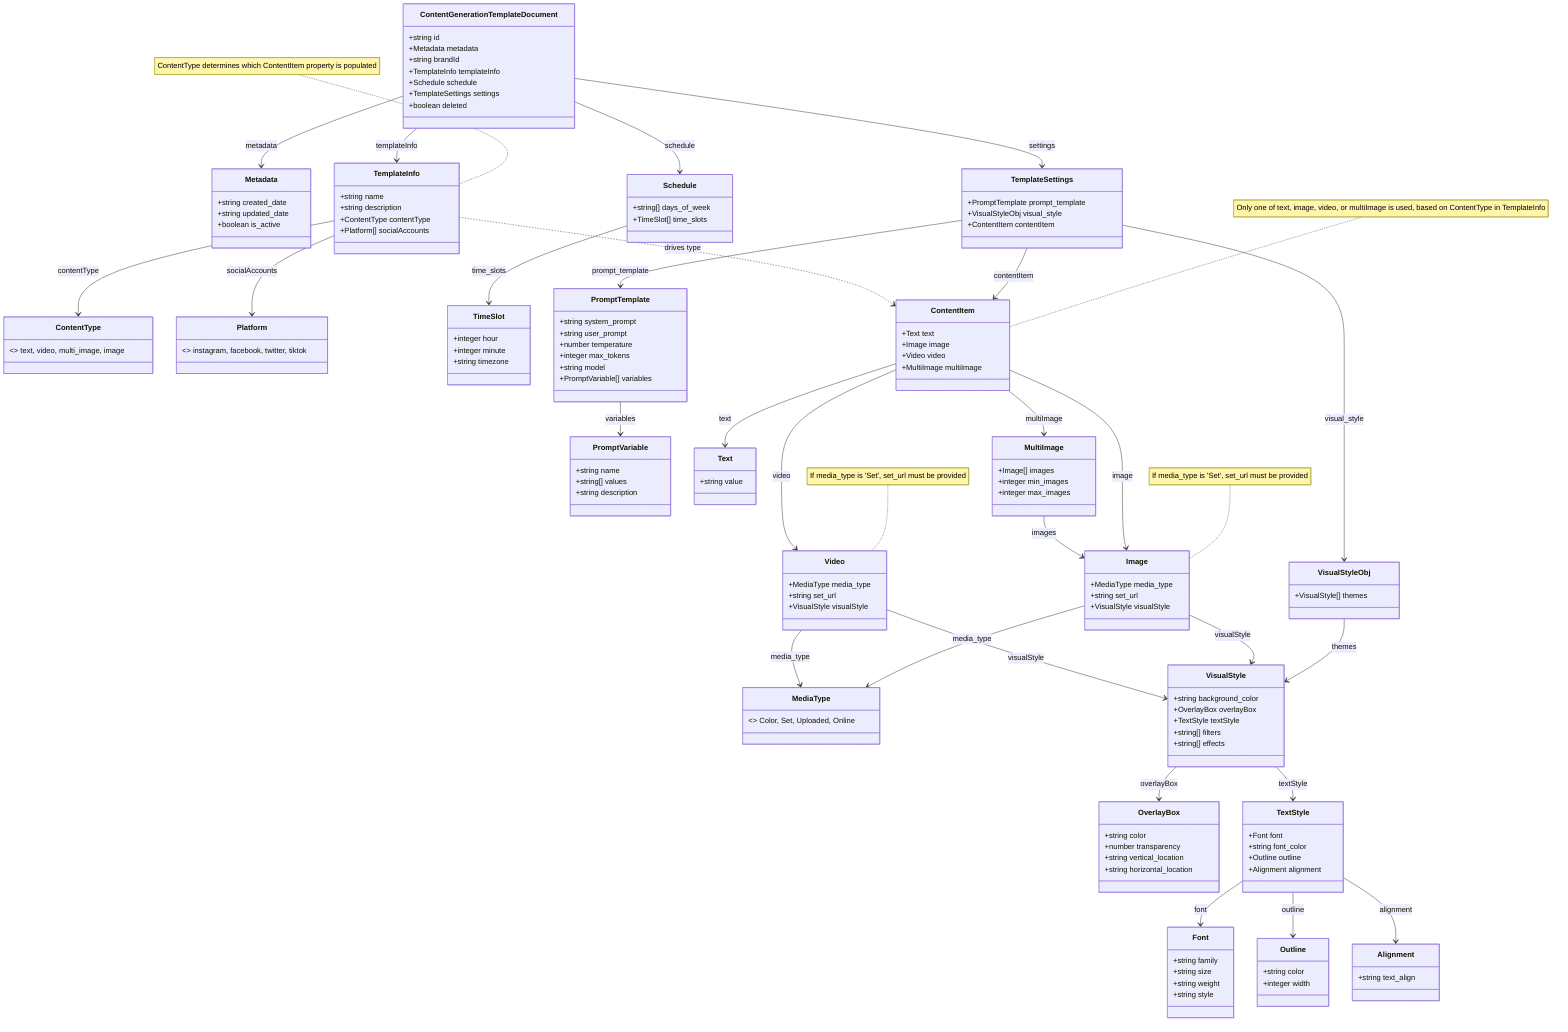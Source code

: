 classDiagram
    class ContentGenerationTemplateDocument {
        +string id
        +Metadata metadata
        +string brandId
        +TemplateInfo templateInfo
        +Schedule schedule
        +TemplateSettings settings
        +boolean deleted
    }
    class Metadata {
        +string created_date
        +string updated_date
        +boolean is_active
    }
    class TemplateInfo {
        +string name
        +string description
        +ContentType contentType
        +Platform[] socialAccounts
    }
    class ContentType {
        <<enum>> text, video, multi_image, image
    }
    class Platform {
        <<enum>> instagram, facebook, twitter, tiktok
    }
    class MediaType {
        <<enum>> Color, Set, Uploaded, Online
    }
    class Schedule {
        +string[] days_of_week
        +TimeSlot[] time_slots
    }
    class TimeSlot {
        +integer hour
        +integer minute
        +string timezone
    }
    class TemplateSettings {
        +PromptTemplate prompt_template
        +VisualStyleObj visual_style
        +ContentItem contentItem
    }
    class PromptTemplate {
        +string system_prompt
        +string user_prompt
        +number temperature
        +integer max_tokens
        +string model
        +PromptVariable[] variables
    }
    class PromptVariable {
        +string name
        +string[] values
        +string description
    }
    class VisualStyleObj {
        +VisualStyle[] themes
    }
    class ContentItem {
        +Text text
        +Image image
        +Video video
        +MultiImage multiImage
    }
    class Text {
        +string value
    }
    class Image {
        +MediaType media_type
        +string set_url
        +VisualStyle visualStyle
    }
    class Video {
        +MediaType media_type
        +string set_url
        +VisualStyle visualStyle
    }
    class MultiImage {
        +Image[] images
        +integer min_images
        +integer max_images
    }
    class VisualStyle {
        +string background_color
        +OverlayBox overlayBox
        +TextStyle textStyle
        +string[] filters
        +string[] effects
    }
    class OverlayBox {
        +string color
        +number transparency
        +string vertical_location
        +string horizontal_location
    }
    class TextStyle {
        +Font font
        +string font_color
        +Outline outline
        +Alignment alignment
    }
    class Font {
        +string family
        +string size
        +string weight
        +string style
    }
    class Outline {
        +string color
        +integer width
    }
    class Alignment {
        +string text_align
    }

    %% Relationships
    ContentGenerationTemplateDocument --> Metadata : metadata
    ContentGenerationTemplateDocument --> TemplateInfo : templateInfo
    ContentGenerationTemplateDocument --> Schedule : schedule
    ContentGenerationTemplateDocument --> TemplateSettings : settings
    TemplateInfo --> ContentType : contentType
    TemplateInfo --> Platform : socialAccounts
    Schedule --> TimeSlot : time_slots
    TemplateSettings --> PromptTemplate : prompt_template
    TemplateSettings --> VisualStyleObj : visual_style
    TemplateSettings --> ContentItem : contentItem
    ContentItem --> Text : text
    ContentItem --> Image : image
    ContentItem --> Video : video
    ContentItem --> MultiImage : multiImage
    MultiImage --> Image : images
    VisualStyleObj --> VisualStyle : themes
    Image --> MediaType : media_type
    Video --> MediaType : media_type
    Image --> VisualStyle : visualStyle
    Video --> VisualStyle : visualStyle
    VisualStyle --> OverlayBox : overlayBox
    VisualStyle --> TextStyle : textStyle
    TextStyle --> Font : font
    TextStyle --> Outline : outline
    TextStyle --> Alignment : alignment
    PromptTemplate --> PromptVariable : variables

    TemplateInfo ..> ContentItem : drives type
    note for ContentItem "Only one of text, image, video, or multiImage is used, based on ContentType in TemplateInfo"
    note for TemplateInfo "ContentType determines which ContentItem property is populated"
    note for Image "If media_type is 'Set', set_url must be provided"
    note for Video "If media_type is 'Set', set_url must be provided"